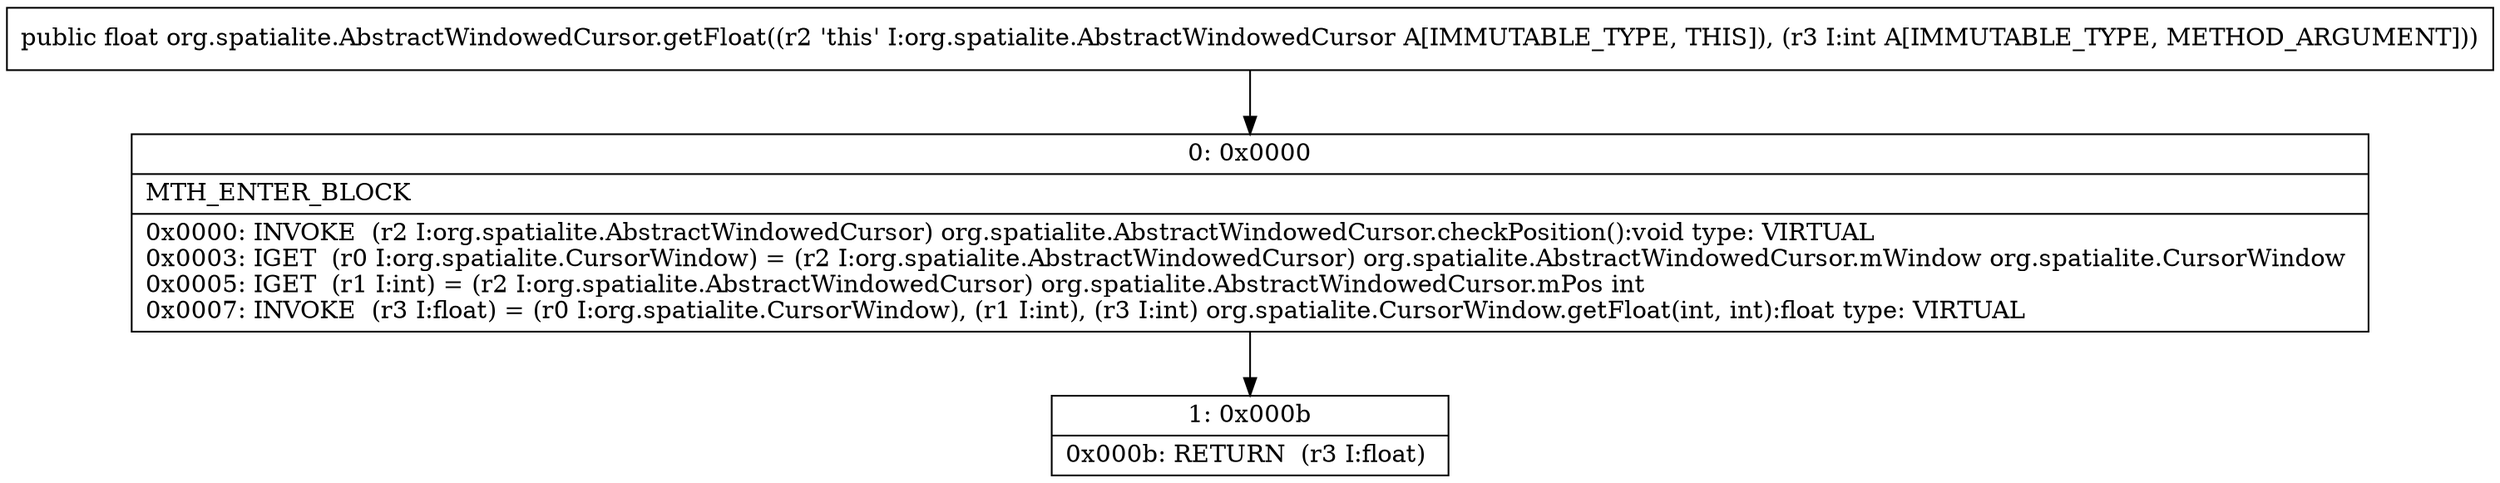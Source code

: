 digraph "CFG fororg.spatialite.AbstractWindowedCursor.getFloat(I)F" {
Node_0 [shape=record,label="{0\:\ 0x0000|MTH_ENTER_BLOCK\l|0x0000: INVOKE  (r2 I:org.spatialite.AbstractWindowedCursor) org.spatialite.AbstractWindowedCursor.checkPosition():void type: VIRTUAL \l0x0003: IGET  (r0 I:org.spatialite.CursorWindow) = (r2 I:org.spatialite.AbstractWindowedCursor) org.spatialite.AbstractWindowedCursor.mWindow org.spatialite.CursorWindow \l0x0005: IGET  (r1 I:int) = (r2 I:org.spatialite.AbstractWindowedCursor) org.spatialite.AbstractWindowedCursor.mPos int \l0x0007: INVOKE  (r3 I:float) = (r0 I:org.spatialite.CursorWindow), (r1 I:int), (r3 I:int) org.spatialite.CursorWindow.getFloat(int, int):float type: VIRTUAL \l}"];
Node_1 [shape=record,label="{1\:\ 0x000b|0x000b: RETURN  (r3 I:float) \l}"];
MethodNode[shape=record,label="{public float org.spatialite.AbstractWindowedCursor.getFloat((r2 'this' I:org.spatialite.AbstractWindowedCursor A[IMMUTABLE_TYPE, THIS]), (r3 I:int A[IMMUTABLE_TYPE, METHOD_ARGUMENT])) }"];
MethodNode -> Node_0;
Node_0 -> Node_1;
}

